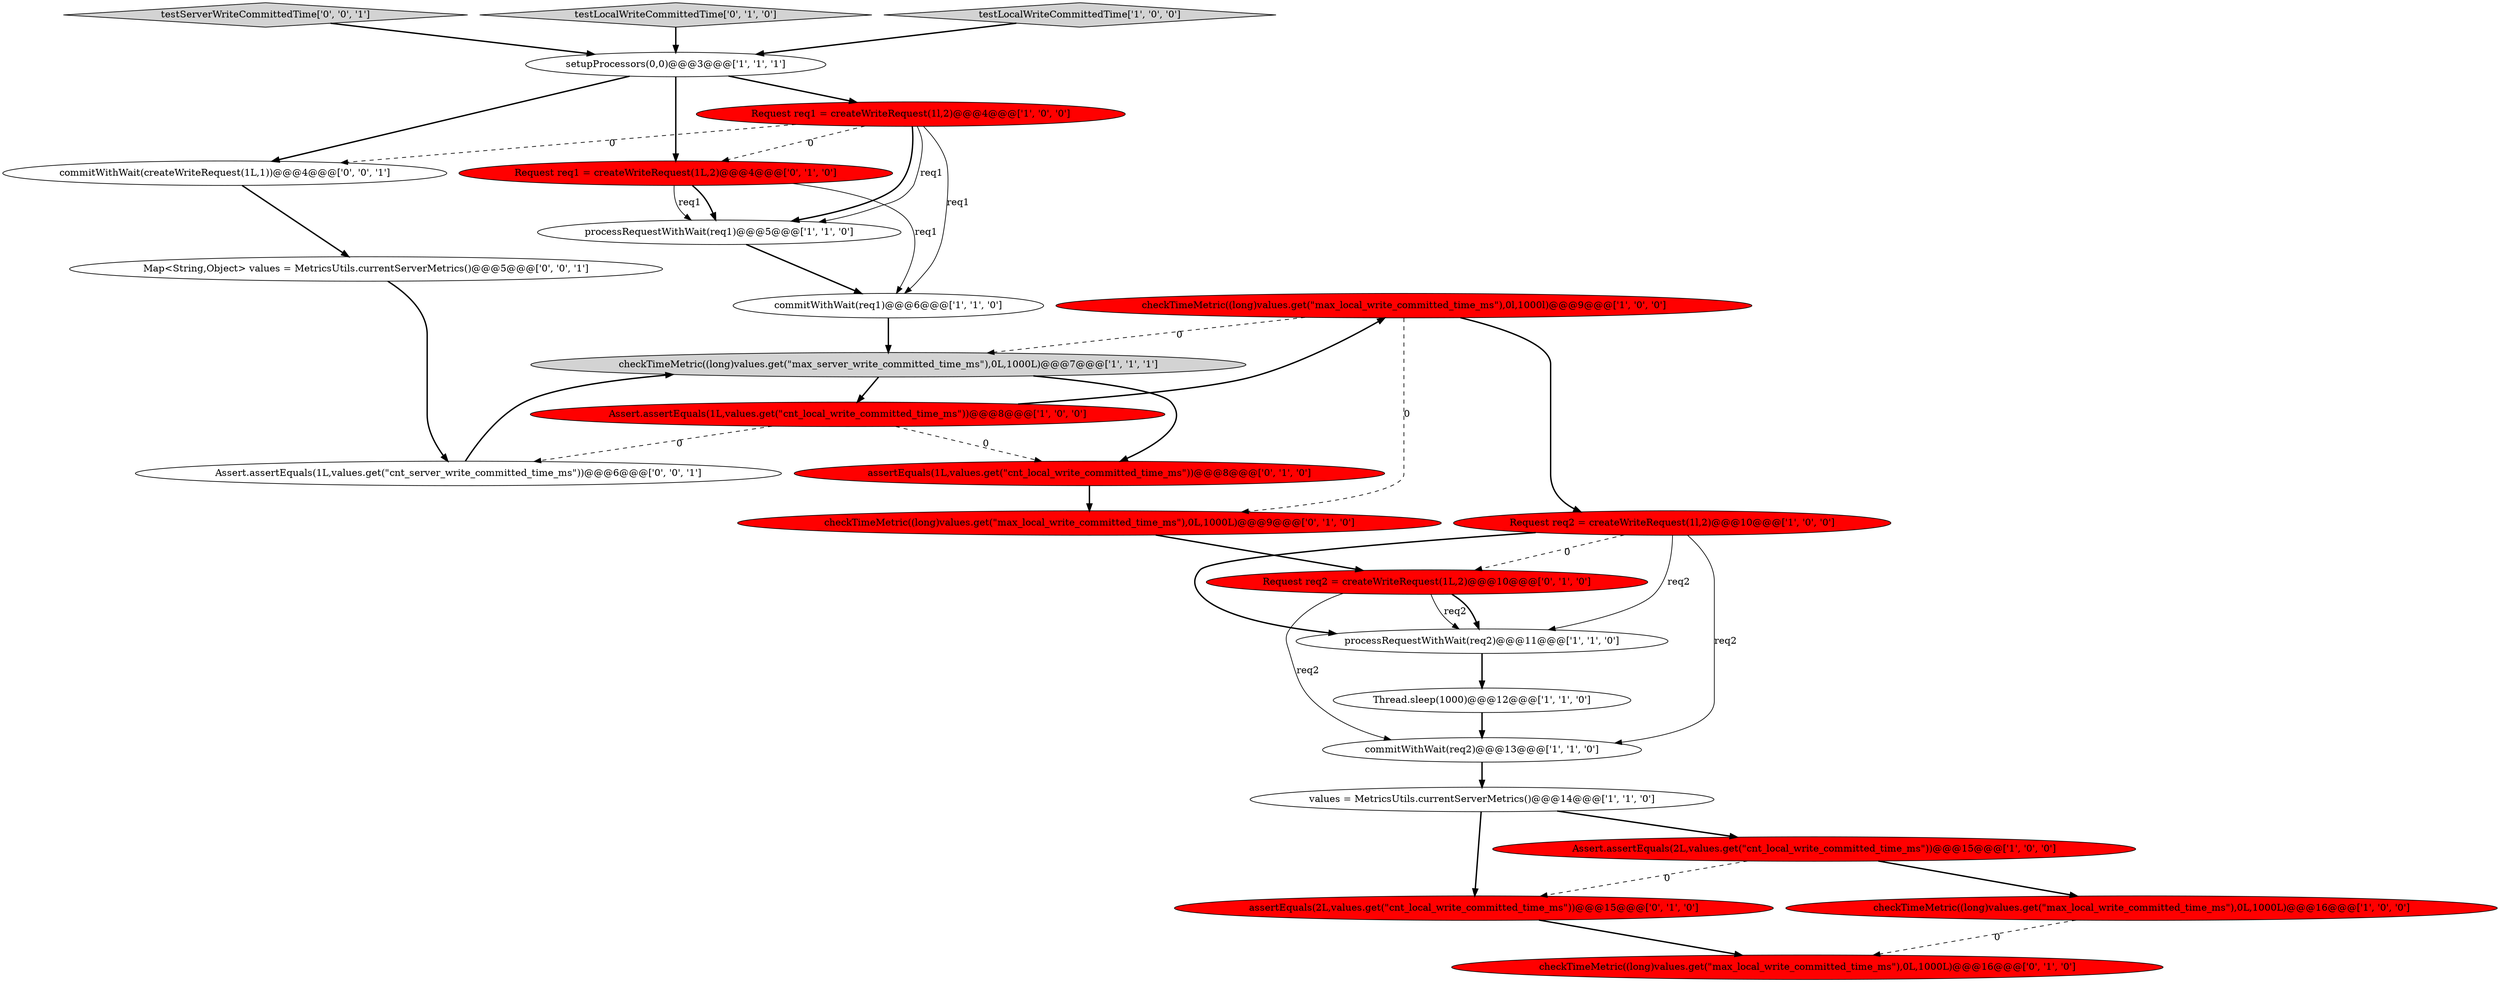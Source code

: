 digraph {
16 [style = filled, label = "assertEquals(2L,values.get(\"cnt_local_write_committed_time_ms\"))@@@15@@@['0', '1', '0']", fillcolor = red, shape = ellipse image = "AAA1AAABBB2BBB"];
0 [style = filled, label = "processRequestWithWait(req1)@@@5@@@['1', '1', '0']", fillcolor = white, shape = ellipse image = "AAA0AAABBB1BBB"];
2 [style = filled, label = "Assert.assertEquals(1L,values.get(\"cnt_local_write_committed_time_ms\"))@@@8@@@['1', '0', '0']", fillcolor = red, shape = ellipse image = "AAA1AAABBB1BBB"];
11 [style = filled, label = "Thread.sleep(1000)@@@12@@@['1', '1', '0']", fillcolor = white, shape = ellipse image = "AAA0AAABBB1BBB"];
15 [style = filled, label = "Request req2 = createWriteRequest(1L,2)@@@10@@@['0', '1', '0']", fillcolor = red, shape = ellipse image = "AAA1AAABBB2BBB"];
19 [style = filled, label = "Request req1 = createWriteRequest(1L,2)@@@4@@@['0', '1', '0']", fillcolor = red, shape = ellipse image = "AAA1AAABBB2BBB"];
8 [style = filled, label = "Request req2 = createWriteRequest(1l,2)@@@10@@@['1', '0', '0']", fillcolor = red, shape = ellipse image = "AAA1AAABBB1BBB"];
5 [style = filled, label = "checkTimeMetric((long)values.get(\"max_local_write_committed_time_ms\"),0L,1000L)@@@16@@@['1', '0', '0']", fillcolor = red, shape = ellipse image = "AAA1AAABBB1BBB"];
12 [style = filled, label = "Assert.assertEquals(2L,values.get(\"cnt_local_write_committed_time_ms\"))@@@15@@@['1', '0', '0']", fillcolor = red, shape = ellipse image = "AAA1AAABBB1BBB"];
20 [style = filled, label = "checkTimeMetric((long)values.get(\"max_local_write_committed_time_ms\"),0L,1000L)@@@9@@@['0', '1', '0']", fillcolor = red, shape = ellipse image = "AAA1AAABBB2BBB"];
13 [style = filled, label = "values = MetricsUtils.currentServerMetrics()@@@14@@@['1', '1', '0']", fillcolor = white, shape = ellipse image = "AAA0AAABBB1BBB"];
24 [style = filled, label = "testServerWriteCommittedTime['0', '0', '1']", fillcolor = lightgray, shape = diamond image = "AAA0AAABBB3BBB"];
17 [style = filled, label = "testLocalWriteCommittedTime['0', '1', '0']", fillcolor = lightgray, shape = diamond image = "AAA0AAABBB2BBB"];
18 [style = filled, label = "assertEquals(1L,values.get(\"cnt_local_write_committed_time_ms\"))@@@8@@@['0', '1', '0']", fillcolor = red, shape = ellipse image = "AAA1AAABBB2BBB"];
9 [style = filled, label = "processRequestWithWait(req2)@@@11@@@['1', '1', '0']", fillcolor = white, shape = ellipse image = "AAA0AAABBB1BBB"];
23 [style = filled, label = "Map<String,Object> values = MetricsUtils.currentServerMetrics()@@@5@@@['0', '0', '1']", fillcolor = white, shape = ellipse image = "AAA0AAABBB3BBB"];
14 [style = filled, label = "commitWithWait(req2)@@@13@@@['1', '1', '0']", fillcolor = white, shape = ellipse image = "AAA0AAABBB1BBB"];
22 [style = filled, label = "Assert.assertEquals(1L,values.get(\"cnt_server_write_committed_time_ms\"))@@@6@@@['0', '0', '1']", fillcolor = white, shape = ellipse image = "AAA0AAABBB3BBB"];
6 [style = filled, label = "commitWithWait(req1)@@@6@@@['1', '1', '0']", fillcolor = white, shape = ellipse image = "AAA0AAABBB1BBB"];
4 [style = filled, label = "setupProcessors(0,0)@@@3@@@['1', '1', '1']", fillcolor = white, shape = ellipse image = "AAA0AAABBB1BBB"];
25 [style = filled, label = "commitWithWait(createWriteRequest(1L,1))@@@4@@@['0', '0', '1']", fillcolor = white, shape = ellipse image = "AAA0AAABBB3BBB"];
3 [style = filled, label = "checkTimeMetric((long)values.get(\"max_local_write_committed_time_ms\"),0l,1000l)@@@9@@@['1', '0', '0']", fillcolor = red, shape = ellipse image = "AAA1AAABBB1BBB"];
1 [style = filled, label = "testLocalWriteCommittedTime['1', '0', '0']", fillcolor = lightgray, shape = diamond image = "AAA0AAABBB1BBB"];
7 [style = filled, label = "Request req1 = createWriteRequest(1l,2)@@@4@@@['1', '0', '0']", fillcolor = red, shape = ellipse image = "AAA1AAABBB1BBB"];
21 [style = filled, label = "checkTimeMetric((long)values.get(\"max_local_write_committed_time_ms\"),0L,1000L)@@@16@@@['0', '1', '0']", fillcolor = red, shape = ellipse image = "AAA1AAABBB2BBB"];
10 [style = filled, label = "checkTimeMetric((long)values.get(\"max_server_write_committed_time_ms\"),0L,1000L)@@@7@@@['1', '1', '1']", fillcolor = lightgray, shape = ellipse image = "AAA0AAABBB1BBB"];
10->18 [style = bold, label=""];
1->4 [style = bold, label=""];
9->11 [style = bold, label=""];
12->5 [style = bold, label=""];
4->25 [style = bold, label=""];
11->14 [style = bold, label=""];
0->6 [style = bold, label=""];
12->16 [style = dashed, label="0"];
25->23 [style = bold, label=""];
2->3 [style = bold, label=""];
8->15 [style = dashed, label="0"];
7->6 [style = solid, label="req1"];
4->19 [style = bold, label=""];
19->6 [style = solid, label="req1"];
7->0 [style = bold, label=""];
13->16 [style = bold, label=""];
4->7 [style = bold, label=""];
15->14 [style = solid, label="req2"];
19->0 [style = bold, label=""];
18->20 [style = bold, label=""];
24->4 [style = bold, label=""];
13->12 [style = bold, label=""];
23->22 [style = bold, label=""];
15->9 [style = solid, label="req2"];
7->19 [style = dashed, label="0"];
7->0 [style = solid, label="req1"];
15->9 [style = bold, label=""];
16->21 [style = bold, label=""];
3->8 [style = bold, label=""];
6->10 [style = bold, label=""];
8->9 [style = solid, label="req2"];
3->20 [style = dashed, label="0"];
8->9 [style = bold, label=""];
22->10 [style = bold, label=""];
2->18 [style = dashed, label="0"];
5->21 [style = dashed, label="0"];
7->25 [style = dashed, label="0"];
8->14 [style = solid, label="req2"];
10->2 [style = bold, label=""];
3->10 [style = dashed, label="0"];
14->13 [style = bold, label=""];
20->15 [style = bold, label=""];
2->22 [style = dashed, label="0"];
17->4 [style = bold, label=""];
19->0 [style = solid, label="req1"];
}
